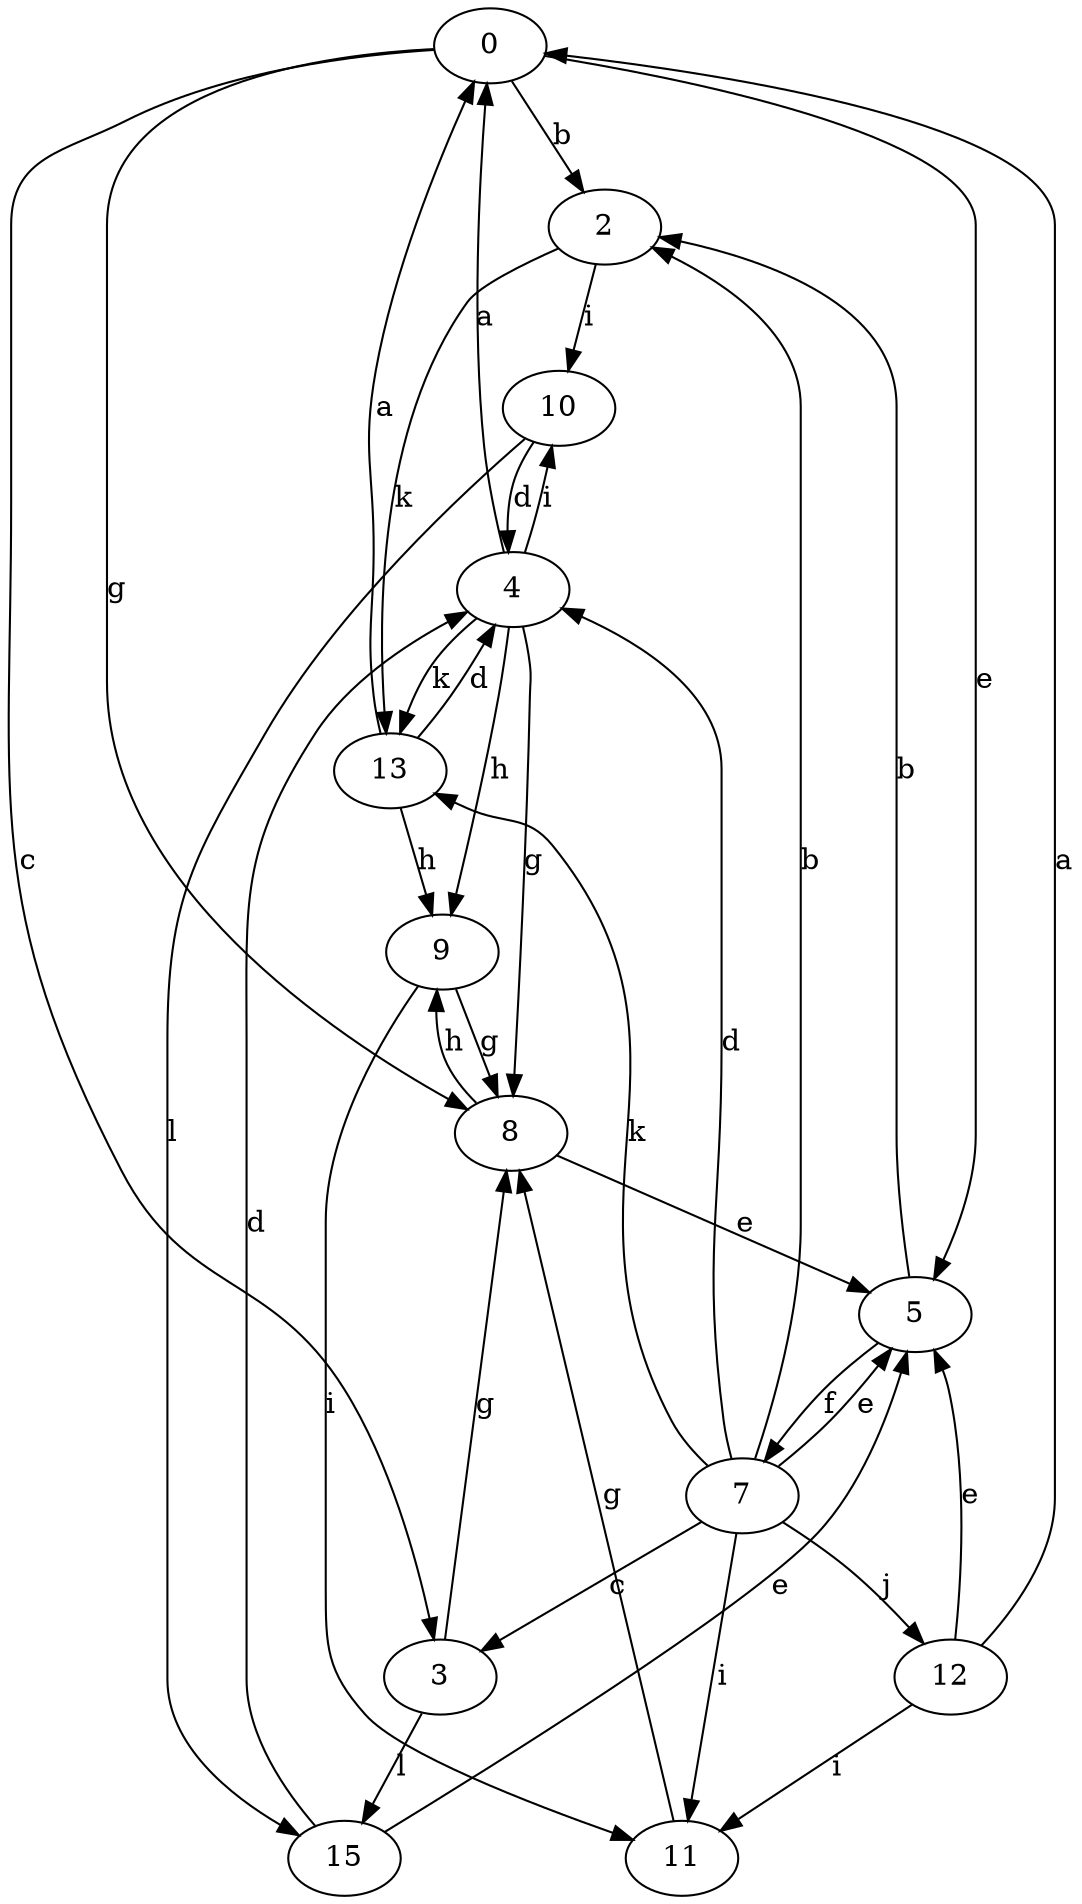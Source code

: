 strict digraph  {
0;
2;
3;
4;
5;
7;
8;
9;
10;
11;
12;
13;
15;
0 -> 2  [label=b];
0 -> 3  [label=c];
0 -> 5  [label=e];
0 -> 8  [label=g];
2 -> 10  [label=i];
2 -> 13  [label=k];
3 -> 8  [label=g];
3 -> 15  [label=l];
4 -> 0  [label=a];
4 -> 8  [label=g];
4 -> 9  [label=h];
4 -> 10  [label=i];
4 -> 13  [label=k];
5 -> 2  [label=b];
5 -> 7  [label=f];
7 -> 2  [label=b];
7 -> 3  [label=c];
7 -> 4  [label=d];
7 -> 5  [label=e];
7 -> 11  [label=i];
7 -> 12  [label=j];
7 -> 13  [label=k];
8 -> 5  [label=e];
8 -> 9  [label=h];
9 -> 8  [label=g];
9 -> 11  [label=i];
10 -> 4  [label=d];
10 -> 15  [label=l];
11 -> 8  [label=g];
12 -> 0  [label=a];
12 -> 5  [label=e];
12 -> 11  [label=i];
13 -> 0  [label=a];
13 -> 4  [label=d];
13 -> 9  [label=h];
15 -> 4  [label=d];
15 -> 5  [label=e];
}
